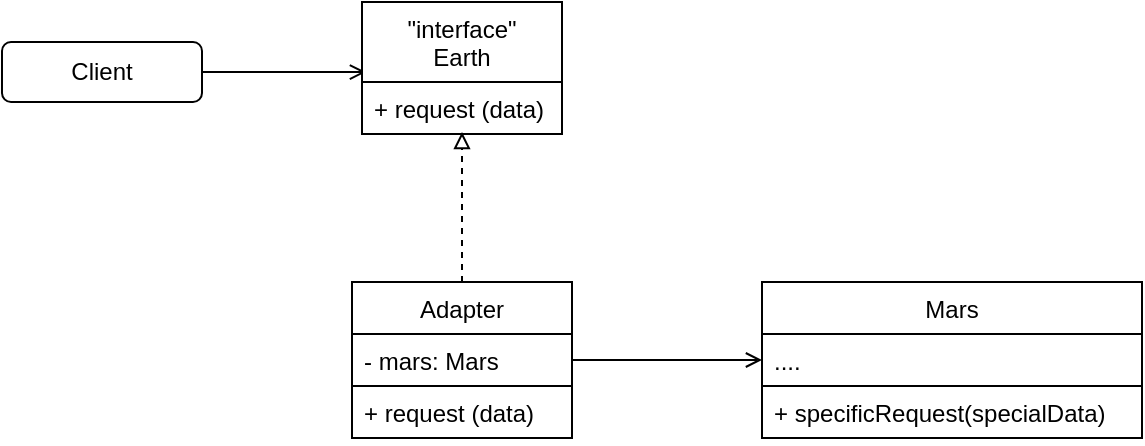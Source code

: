 <mxfile version="14.6.13" type="device"><diagram id="4dusDNbnQZzDtaPa_HJO" name="Страница 1"><mxGraphModel dx="868" dy="550" grid="1" gridSize="10" guides="1" tooltips="1" connect="1" arrows="1" fold="1" page="1" pageScale="1" pageWidth="827" pageHeight="1169" math="0" shadow="0"><root><mxCell id="0"/><mxCell id="1" parent="0"/><mxCell id="CctAONGJ0n00RxBeDGbt-13" style="edgeStyle=orthogonalEdgeStyle;rounded=0;orthogonalLoop=1;jettySize=auto;html=1;entryX=0.02;entryY=-0.192;entryDx=0;entryDy=0;entryPerimeter=0;endArrow=open;endFill=0;" edge="1" parent="1" source="CctAONGJ0n00RxBeDGbt-1" target="CctAONGJ0n00RxBeDGbt-3"><mxGeometry relative="1" as="geometry"/></mxCell><mxCell id="CctAONGJ0n00RxBeDGbt-1" value="Client" style="rounded=1;whiteSpace=wrap;html=1;" vertex="1" parent="1"><mxGeometry x="160" y="250" width="100" height="30" as="geometry"/></mxCell><mxCell id="CctAONGJ0n00RxBeDGbt-2" value="&quot;interface&quot;&#10;Earth" style="swimlane;fontStyle=0;childLayout=stackLayout;horizontal=1;startSize=40;horizontalStack=0;resizeParent=1;resizeParentMax=0;resizeLast=0;collapsible=1;marginBottom=0;" vertex="1" parent="1"><mxGeometry x="340" y="230" width="100" height="66" as="geometry"/></mxCell><mxCell id="CctAONGJ0n00RxBeDGbt-3" value="+ request (data)" style="text;strokeColor=none;fillColor=none;align=left;verticalAlign=top;spacingLeft=4;spacingRight=4;overflow=hidden;rotatable=0;points=[[0,0.5],[1,0.5]];portConstraint=eastwest;" vertex="1" parent="CctAONGJ0n00RxBeDGbt-2"><mxGeometry y="40" width="100" height="26" as="geometry"/></mxCell><mxCell id="CctAONGJ0n00RxBeDGbt-14" style="edgeStyle=orthogonalEdgeStyle;rounded=0;orthogonalLoop=1;jettySize=auto;html=1;entryX=0.5;entryY=0.962;entryDx=0;entryDy=0;entryPerimeter=0;endArrow=block;endFill=0;dashed=1;" edge="1" parent="1" source="CctAONGJ0n00RxBeDGbt-6" target="CctAONGJ0n00RxBeDGbt-3"><mxGeometry relative="1" as="geometry"/></mxCell><mxCell id="CctAONGJ0n00RxBeDGbt-6" value="Adapter" style="swimlane;fontStyle=0;childLayout=stackLayout;horizontal=1;startSize=26;horizontalStack=0;resizeParent=1;resizeParentMax=0;resizeLast=0;collapsible=1;marginBottom=0;" vertex="1" parent="1"><mxGeometry x="335" y="370" width="110" height="78" as="geometry"/></mxCell><mxCell id="CctAONGJ0n00RxBeDGbt-7" value="- mars: Mars" style="text;strokeColor=#000000;fillColor=none;align=left;verticalAlign=top;spacingLeft=4;spacingRight=4;overflow=hidden;rotatable=0;points=[[0,0.5],[1,0.5]];portConstraint=eastwest;" vertex="1" parent="CctAONGJ0n00RxBeDGbt-6"><mxGeometry y="26" width="110" height="26" as="geometry"/></mxCell><mxCell id="CctAONGJ0n00RxBeDGbt-9" value="+ request (data)" style="text;strokeColor=none;fillColor=none;align=left;verticalAlign=top;spacingLeft=4;spacingRight=4;overflow=hidden;rotatable=0;points=[[0,0.5],[1,0.5]];portConstraint=eastwest;" vertex="1" parent="CctAONGJ0n00RxBeDGbt-6"><mxGeometry y="52" width="110" height="26" as="geometry"/></mxCell><mxCell id="CctAONGJ0n00RxBeDGbt-10" value="Mars" style="swimlane;fontStyle=0;childLayout=stackLayout;horizontal=1;startSize=26;horizontalStack=0;resizeParent=1;resizeParentMax=0;resizeLast=0;collapsible=1;marginBottom=0;" vertex="1" parent="1"><mxGeometry x="540" y="370" width="190" height="78" as="geometry"/></mxCell><mxCell id="CctAONGJ0n00RxBeDGbt-11" value="...." style="text;strokeColor=#000000;fillColor=none;align=left;verticalAlign=top;spacingLeft=4;spacingRight=4;overflow=hidden;rotatable=0;points=[[0,0.5],[1,0.5]];portConstraint=eastwest;" vertex="1" parent="CctAONGJ0n00RxBeDGbt-10"><mxGeometry y="26" width="190" height="26" as="geometry"/></mxCell><mxCell id="CctAONGJ0n00RxBeDGbt-12" value="+ specificRequest(specialData)" style="text;strokeColor=none;fillColor=none;align=left;verticalAlign=top;spacingLeft=4;spacingRight=4;overflow=hidden;rotatable=0;points=[[0,0.5],[1,0.5]];portConstraint=eastwest;" vertex="1" parent="CctAONGJ0n00RxBeDGbt-10"><mxGeometry y="52" width="190" height="26" as="geometry"/></mxCell><mxCell id="CctAONGJ0n00RxBeDGbt-15" style="edgeStyle=orthogonalEdgeStyle;rounded=0;orthogonalLoop=1;jettySize=auto;html=1;entryX=0;entryY=0.5;entryDx=0;entryDy=0;endArrow=open;endFill=0;" edge="1" parent="1" source="CctAONGJ0n00RxBeDGbt-7" target="CctAONGJ0n00RxBeDGbt-11"><mxGeometry relative="1" as="geometry"/></mxCell></root></mxGraphModel></diagram></mxfile>
